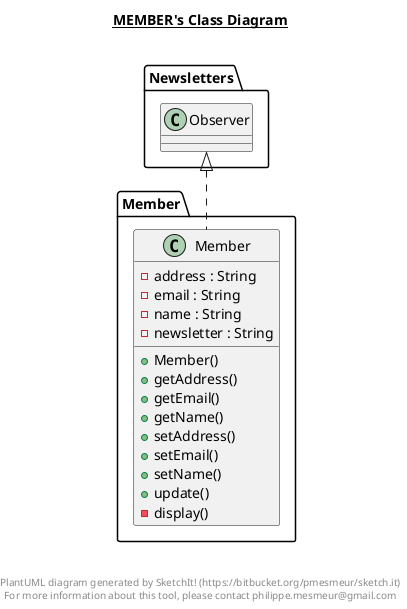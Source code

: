 @startuml

title __MEMBER's Class Diagram__\n


      class Member.Member {
          - address : String
          - email : String
          - name : String
          - newsletter : String
          + Member()
          + getAddress()
          + getEmail()
          + getName()
          + setAddress()
          + setEmail()
          + setName()
          + update()
          - display()
      }

  

  Member.Member .up.|> Newsletters.Observer


right footer


PlantUML diagram generated by SketchIt! (https://bitbucket.org/pmesmeur/sketch.it)
For more information about this tool, please contact philippe.mesmeur@gmail.com
endfooter

@enduml
